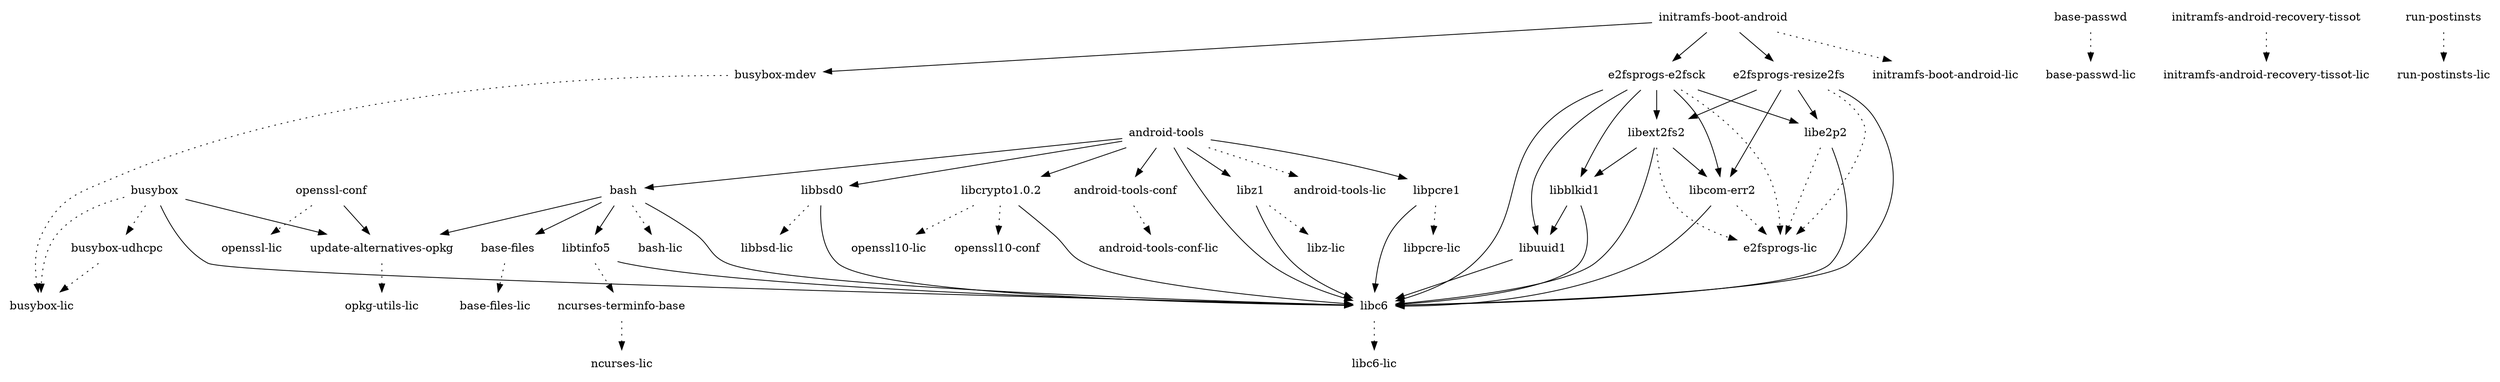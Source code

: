 digraph depends {
    node [shape=plaintext]
"android-tools" -> "android-tools-conf"
"android-tools" -> "android-tools-lic" [style=dotted]
"android-tools" -> "bash"
"android-tools-conf" -> "android-tools-conf-lic" [style=dotted]
"android-tools" -> "libbsd0"
"android-tools" -> "libc6"
"android-tools" -> "libcrypto1.0.2"
"android-tools" -> "libpcre1"
"android-tools" -> "libz1"
"base-files" -> "base-files-lic" [style=dotted]
"base-passwd" -> "base-passwd-lic" [style=dotted]
"bash" -> "base-files"
"bash" -> "bash-lic" [style=dotted]
"bash" -> "libc6"
"bash" -> "libtinfo5"
"bash" -> "update-alternatives-opkg"
"busybox" -> "busybox-lic" [style=dotted]
"busybox" -> "busybox-udhcpc" [style=dotted]
"busybox" -> "libc6"
"busybox-mdev" -> "busybox-lic" [style=dotted]
"busybox-udhcpc" -> "busybox-lic" [style=dotted]
"busybox" -> "update-alternatives-opkg"
"e2fsprogs-e2fsck" -> "e2fsprogs-lic" [style=dotted]
"e2fsprogs-e2fsck" -> "libblkid1"
"e2fsprogs-e2fsck" -> "libc6"
"e2fsprogs-e2fsck" -> "libcom-err2"
"e2fsprogs-e2fsck" -> "libe2p2"
"e2fsprogs-e2fsck" -> "libext2fs2"
"e2fsprogs-e2fsck" -> "libuuid1"
"e2fsprogs-resize2fs" -> "e2fsprogs-lic" [style=dotted]
"e2fsprogs-resize2fs" -> "libc6"
"e2fsprogs-resize2fs" -> "libcom-err2"
"e2fsprogs-resize2fs" -> "libe2p2"
"e2fsprogs-resize2fs" -> "libext2fs2"
"initramfs-android-recovery-tissot" -> "initramfs-android-recovery-tissot-lic" [style=dotted]
"initramfs-boot-android" -> "busybox-mdev"
"initramfs-boot-android" -> "e2fsprogs-e2fsck"
"initramfs-boot-android" -> "e2fsprogs-resize2fs"
"initramfs-boot-android" -> "initramfs-boot-android-lic" [style=dotted]
"libblkid1" -> "libc6"
"libblkid1" -> "libuuid1"
"libbsd0" -> "libbsd-lic" [style=dotted]
"libbsd0" -> "libc6"
"libc6" -> "libc6-lic" [style=dotted]
"libcom-err2" -> "e2fsprogs-lic" [style=dotted]
"libcom-err2" -> "libc6"
"libcrypto1.0.2" -> "libc6"
"libcrypto1.0.2" -> "openssl10-conf" [style=dotted]
"libcrypto1.0.2" -> "openssl10-lic" [style=dotted]
"libe2p2" -> "e2fsprogs-lic" [style=dotted]
"libe2p2" -> "libc6"
"libext2fs2" -> "e2fsprogs-lic" [style=dotted]
"libext2fs2" -> "libblkid1"
"libext2fs2" -> "libc6"
"libext2fs2" -> "libcom-err2"
"libpcre1" -> "libc6"
"libpcre1" -> "libpcre-lic" [style=dotted]
"libtinfo5" -> "libc6"
"libtinfo5" -> "ncurses-terminfo-base" [style=dotted]
"libuuid1" -> "libc6"
"libz1" -> "libc6"
"libz1" -> "libz-lic" [style=dotted]
"ncurses-terminfo-base" -> "ncurses-lic" [style=dotted]
"openssl-conf" -> "openssl-lic" [style=dotted]
"openssl-conf" -> "update-alternatives-opkg"
"run-postinsts" -> "run-postinsts-lic" [style=dotted]
"update-alternatives-opkg" -> "opkg-utils-lic" [style=dotted]
}
